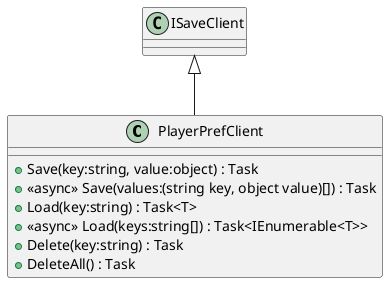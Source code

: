 @startuml
class PlayerPrefClient {
    + Save(key:string, value:object) : Task
    + <<async>> Save(values:(string key, object value)[]) : Task
    + Load(key:string) : Task<T>
    + <<async>> Load(keys:string[]) : Task<IEnumerable<T>>
    + Delete(key:string) : Task
    + DeleteAll() : Task
}
ISaveClient <|-- PlayerPrefClient
@enduml
